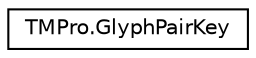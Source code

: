 digraph "Graphical Class Hierarchy"
{
 // LATEX_PDF_SIZE
  edge [fontname="Helvetica",fontsize="10",labelfontname="Helvetica",labelfontsize="10"];
  node [fontname="Helvetica",fontsize="10",shape=record];
  rankdir="LR";
  Node0 [label="TMPro.GlyphPairKey",height=0.2,width=0.4,color="black", fillcolor="white", style="filled",URL="$struct_t_m_pro_1_1_glyph_pair_key.html",tooltip=" "];
}
